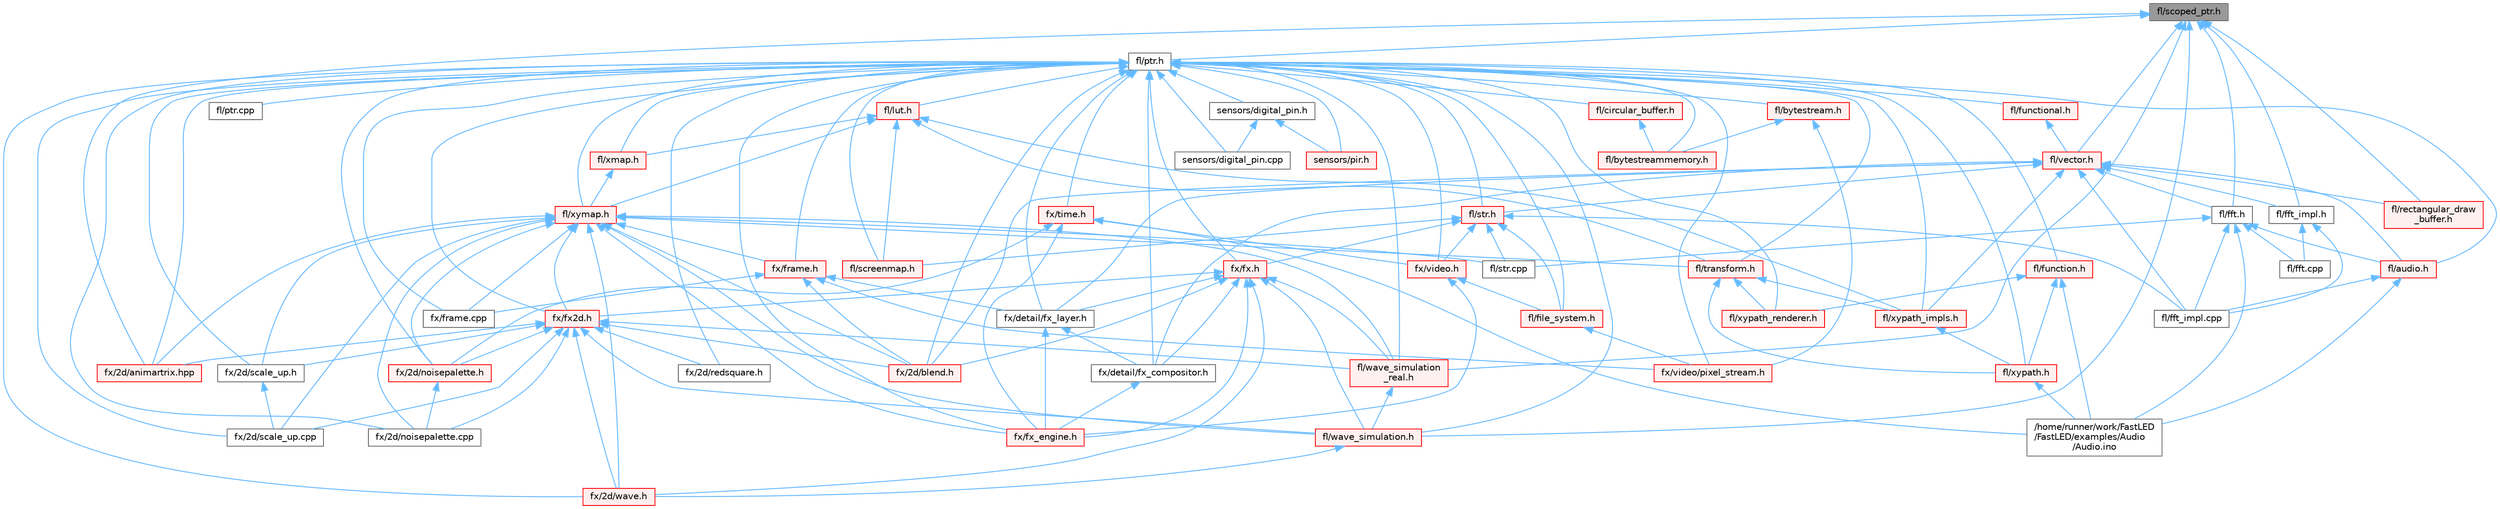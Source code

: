 digraph "fl/scoped_ptr.h"
{
 // INTERACTIVE_SVG=YES
 // LATEX_PDF_SIZE
  bgcolor="transparent";
  edge [fontname=Helvetica,fontsize=10,labelfontname=Helvetica,labelfontsize=10];
  node [fontname=Helvetica,fontsize=10,shape=box,height=0.2,width=0.4];
  Node1 [id="Node000001",label="fl/scoped_ptr.h",height=0.2,width=0.4,color="gray40", fillcolor="grey60", style="filled", fontcolor="black",tooltip=" "];
  Node1 -> Node2 [id="edge1_Node000001_Node000002",dir="back",color="steelblue1",style="solid",tooltip=" "];
  Node2 [id="Node000002",label="fl/fft.h",height=0.2,width=0.4,color="grey40", fillcolor="white", style="filled",URL="$d7/d76/fft_8h.html",tooltip=" "];
  Node2 -> Node3 [id="edge2_Node000002_Node000003",dir="back",color="steelblue1",style="solid",tooltip=" "];
  Node3 [id="Node000003",label="/home/runner/work/FastLED\l/FastLED/examples/Audio\l/Audio.ino",height=0.2,width=0.4,color="grey40", fillcolor="white", style="filled",URL="$dc/d5d/_audio_8ino.html",tooltip=" "];
  Node2 -> Node4 [id="edge3_Node000002_Node000004",dir="back",color="steelblue1",style="solid",tooltip=" "];
  Node4 [id="Node000004",label="fl/audio.h",height=0.2,width=0.4,color="red", fillcolor="#FFF0F0", style="filled",URL="$da/d09/audio_8h.html",tooltip=" "];
  Node4 -> Node3 [id="edge4_Node000004_Node000003",dir="back",color="steelblue1",style="solid",tooltip=" "];
  Node4 -> Node7 [id="edge5_Node000004_Node000007",dir="back",color="steelblue1",style="solid",tooltip=" "];
  Node7 [id="Node000007",label="fl/fft_impl.cpp",height=0.2,width=0.4,color="grey40", fillcolor="white", style="filled",URL="$d1/dff/fft__impl_8cpp.html",tooltip=" "];
  Node2 -> Node37 [id="edge6_Node000002_Node000037",dir="back",color="steelblue1",style="solid",tooltip=" "];
  Node37 [id="Node000037",label="fl/fft.cpp",height=0.2,width=0.4,color="grey40", fillcolor="white", style="filled",URL="$db/d03/fft_8cpp.html",tooltip=" "];
  Node2 -> Node7 [id="edge7_Node000002_Node000007",dir="back",color="steelblue1",style="solid",tooltip=" "];
  Node2 -> Node38 [id="edge8_Node000002_Node000038",dir="back",color="steelblue1",style="solid",tooltip=" "];
  Node38 [id="Node000038",label="fl/str.cpp",height=0.2,width=0.4,color="grey40", fillcolor="white", style="filled",URL="$d1/d1f/str_8cpp.html",tooltip=" "];
  Node1 -> Node39 [id="edge9_Node000001_Node000039",dir="back",color="steelblue1",style="solid",tooltip=" "];
  Node39 [id="Node000039",label="fl/fft_impl.h",height=0.2,width=0.4,color="grey40", fillcolor="white", style="filled",URL="$df/d73/fft__impl_8h.html",tooltip=" "];
  Node39 -> Node37 [id="edge10_Node000039_Node000037",dir="back",color="steelblue1",style="solid",tooltip=" "];
  Node39 -> Node7 [id="edge11_Node000039_Node000007",dir="back",color="steelblue1",style="solid",tooltip=" "];
  Node1 -> Node40 [id="edge12_Node000001_Node000040",dir="back",color="steelblue1",style="solid",tooltip=" "];
  Node40 [id="Node000040",label="fl/ptr.h",height=0.2,width=0.4,color="grey40", fillcolor="white", style="filled",URL="$dd/d98/ptr_8h.html",tooltip=" "];
  Node40 -> Node4 [id="edge13_Node000040_Node000004",dir="back",color="steelblue1",style="solid",tooltip=" "];
  Node40 -> Node41 [id="edge14_Node000040_Node000041",dir="back",color="steelblue1",style="solid",tooltip=" "];
  Node41 [id="Node000041",label="fl/bytestream.h",height=0.2,width=0.4,color="red", fillcolor="#FFF0F0", style="filled",URL="$dd/d2b/bytestream_8h.html",tooltip=" "];
  Node41 -> Node42 [id="edge15_Node000041_Node000042",dir="back",color="steelblue1",style="solid",tooltip=" "];
  Node42 [id="Node000042",label="fl/bytestreammemory.h",height=0.2,width=0.4,color="red", fillcolor="#FFF0F0", style="filled",URL="$d1/d24/bytestreammemory_8h.html",tooltip=" "];
  Node41 -> Node45 [id="edge16_Node000041_Node000045",dir="back",color="steelblue1",style="solid",tooltip=" "];
  Node45 [id="Node000045",label="fx/video/pixel_stream.h",height=0.2,width=0.4,color="red", fillcolor="#FFF0F0", style="filled",URL="$d3/dfa/pixel__stream_8h.html",tooltip=" "];
  Node40 -> Node42 [id="edge17_Node000040_Node000042",dir="back",color="steelblue1",style="solid",tooltip=" "];
  Node40 -> Node51 [id="edge18_Node000040_Node000051",dir="back",color="steelblue1",style="solid",tooltip=" "];
  Node51 [id="Node000051",label="fl/circular_buffer.h",height=0.2,width=0.4,color="red", fillcolor="#FFF0F0", style="filled",URL="$d9/d43/circular__buffer_8h.html",tooltip=" "];
  Node51 -> Node42 [id="edge19_Node000051_Node000042",dir="back",color="steelblue1",style="solid",tooltip=" "];
  Node40 -> Node52 [id="edge20_Node000040_Node000052",dir="back",color="steelblue1",style="solid",tooltip=" "];
  Node52 [id="Node000052",label="fl/file_system.h",height=0.2,width=0.4,color="red", fillcolor="#FFF0F0", style="filled",URL="$d6/d8d/file__system_8h.html",tooltip=" "];
  Node52 -> Node45 [id="edge21_Node000052_Node000045",dir="back",color="steelblue1",style="solid",tooltip=" "];
  Node40 -> Node54 [id="edge22_Node000040_Node000054",dir="back",color="steelblue1",style="solid",tooltip=" "];
  Node54 [id="Node000054",label="fl/function.h",height=0.2,width=0.4,color="red", fillcolor="#FFF0F0", style="filled",URL="$dd/d67/function_8h.html",tooltip=" "];
  Node54 -> Node3 [id="edge23_Node000054_Node000003",dir="back",color="steelblue1",style="solid",tooltip=" "];
  Node54 -> Node68 [id="edge24_Node000054_Node000068",dir="back",color="steelblue1",style="solid",tooltip=" "];
  Node68 [id="Node000068",label="fl/xypath.h",height=0.2,width=0.4,color="red", fillcolor="#FFF0F0", style="filled",URL="$d5/df2/xypath_8h.html",tooltip=" "];
  Node68 -> Node3 [id="edge25_Node000068_Node000003",dir="back",color="steelblue1",style="solid",tooltip=" "];
  Node54 -> Node75 [id="edge26_Node000054_Node000075",dir="back",color="steelblue1",style="solid",tooltip=" "];
  Node75 [id="Node000075",label="fl/xypath_renderer.h",height=0.2,width=0.4,color="red", fillcolor="#FFF0F0", style="filled",URL="$d2/d88/xypath__renderer_8h.html",tooltip=" "];
  Node40 -> Node76 [id="edge27_Node000040_Node000076",dir="back",color="steelblue1",style="solid",tooltip=" "];
  Node76 [id="Node000076",label="fl/functional.h",height=0.2,width=0.4,color="red", fillcolor="#FFF0F0", style="filled",URL="$d8/dea/functional_8h.html",tooltip=" "];
  Node76 -> Node78 [id="edge28_Node000076_Node000078",dir="back",color="steelblue1",style="solid",tooltip=" "];
  Node78 [id="Node000078",label="fl/vector.h",height=0.2,width=0.4,color="red", fillcolor="#FFF0F0", style="filled",URL="$d6/d68/vector_8h.html",tooltip=" "];
  Node78 -> Node4 [id="edge29_Node000078_Node000004",dir="back",color="steelblue1",style="solid",tooltip=" "];
  Node78 -> Node2 [id="edge30_Node000078_Node000002",dir="back",color="steelblue1",style="solid",tooltip=" "];
  Node78 -> Node7 [id="edge31_Node000078_Node000007",dir="back",color="steelblue1",style="solid",tooltip=" "];
  Node78 -> Node39 [id="edge32_Node000078_Node000039",dir="back",color="steelblue1",style="solid",tooltip=" "];
  Node78 -> Node198 [id="edge33_Node000078_Node000198",dir="back",color="steelblue1",style="solid",tooltip=" "];
  Node198 [id="Node000198",label="fl/rectangular_draw\l_buffer.h",height=0.2,width=0.4,color="red", fillcolor="#FFF0F0", style="filled",URL="$d9/df3/rectangular__draw__buffer_8h.html",tooltip=" "];
  Node78 -> Node204 [id="edge34_Node000078_Node000204",dir="back",color="steelblue1",style="solid",tooltip=" "];
  Node204 [id="Node000204",label="fl/str.h",height=0.2,width=0.4,color="red", fillcolor="#FFF0F0", style="filled",URL="$d1/d93/str_8h.html",tooltip=" "];
  Node204 -> Node7 [id="edge35_Node000204_Node000007",dir="back",color="steelblue1",style="solid",tooltip=" "];
  Node204 -> Node52 [id="edge36_Node000204_Node000052",dir="back",color="steelblue1",style="solid",tooltip=" "];
  Node204 -> Node201 [id="edge37_Node000204_Node000201",dir="back",color="steelblue1",style="solid",tooltip=" "];
  Node201 [id="Node000201",label="fl/screenmap.h",height=0.2,width=0.4,color="red", fillcolor="#FFF0F0", style="filled",URL="$d7/d97/screenmap_8h.html",tooltip=" "];
  Node204 -> Node38 [id="edge38_Node000204_Node000038",dir="back",color="steelblue1",style="solid",tooltip=" "];
  Node204 -> Node263 [id="edge39_Node000204_Node000263",dir="back",color="steelblue1",style="solid",tooltip=" "];
  Node263 [id="Node000263",label="fx/fx.h",height=0.2,width=0.4,color="red", fillcolor="#FFF0F0", style="filled",URL="$df/d44/src_2fx_2fx_8h.html",tooltip=" "];
  Node263 -> Node190 [id="edge40_Node000263_Node000190",dir="back",color="steelblue1",style="solid",tooltip=" "];
  Node190 [id="Node000190",label="fl/wave_simulation.h",height=0.2,width=0.4,color="red", fillcolor="#FFF0F0", style="filled",URL="$dc/d36/wave__simulation_8h.html",tooltip=" "];
  Node190 -> Node62 [id="edge41_Node000190_Node000062",dir="back",color="steelblue1",style="solid",tooltip=" "];
  Node62 [id="Node000062",label="fx/2d/wave.h",height=0.2,width=0.4,color="red", fillcolor="#FFF0F0", style="filled",URL="$de/de9/src_2fx_22d_2wave_8h.html",tooltip=" "];
  Node263 -> Node232 [id="edge42_Node000263_Node000232",dir="back",color="steelblue1",style="solid",tooltip=" "];
  Node232 [id="Node000232",label="fl/wave_simulation\l_real.h",height=0.2,width=0.4,color="red", fillcolor="#FFF0F0", style="filled",URL="$dd/d8e/wave__simulation__real_8h.html",tooltip=" "];
  Node232 -> Node190 [id="edge43_Node000232_Node000190",dir="back",color="steelblue1",style="solid",tooltip=" "];
  Node263 -> Node235 [id="edge44_Node000263_Node000235",dir="back",color="steelblue1",style="solid",tooltip=" "];
  Node235 [id="Node000235",label="fx/2d/blend.h",height=0.2,width=0.4,color="red", fillcolor="#FFF0F0", style="filled",URL="$d8/d4e/blend_8h.html",tooltip=" "];
  Node263 -> Node62 [id="edge45_Node000263_Node000062",dir="back",color="steelblue1",style="solid",tooltip=" "];
  Node263 -> Node239 [id="edge46_Node000263_Node000239",dir="back",color="steelblue1",style="solid",tooltip=" "];
  Node239 [id="Node000239",label="fx/detail/fx_compositor.h",height=0.2,width=0.4,color="grey40", fillcolor="white", style="filled",URL="$d5/d6b/fx__compositor_8h.html",tooltip=" "];
  Node239 -> Node30 [id="edge47_Node000239_Node000030",dir="back",color="steelblue1",style="solid",tooltip=" "];
  Node30 [id="Node000030",label="fx/fx_engine.h",height=0.2,width=0.4,color="red", fillcolor="#FFF0F0", style="filled",URL="$d9/d3c/fx__engine_8h.html",tooltip=" "];
  Node263 -> Node238 [id="edge48_Node000263_Node000238",dir="back",color="steelblue1",style="solid",tooltip=" "];
  Node238 [id="Node000238",label="fx/detail/fx_layer.h",height=0.2,width=0.4,color="grey40", fillcolor="white", style="filled",URL="$d7/d2f/fx__layer_8h.html",tooltip=" "];
  Node238 -> Node239 [id="edge49_Node000238_Node000239",dir="back",color="steelblue1",style="solid",tooltip=" "];
  Node238 -> Node30 [id="edge50_Node000238_Node000030",dir="back",color="steelblue1",style="solid",tooltip=" "];
  Node263 -> Node240 [id="edge51_Node000263_Node000240",dir="back",color="steelblue1",style="solid",tooltip=" "];
  Node240 [id="Node000240",label="fx/fx2d.h",height=0.2,width=0.4,color="red", fillcolor="#FFF0F0", style="filled",URL="$d9/d43/fx2d_8h.html",tooltip=" "];
  Node240 -> Node190 [id="edge52_Node000240_Node000190",dir="back",color="steelblue1",style="solid",tooltip=" "];
  Node240 -> Node232 [id="edge53_Node000240_Node000232",dir="back",color="steelblue1",style="solid",tooltip=" "];
  Node240 -> Node234 [id="edge54_Node000240_Node000234",dir="back",color="steelblue1",style="solid",tooltip=" "];
  Node234 [id="Node000234",label="fx/2d/animartrix.hpp",height=0.2,width=0.4,color="red", fillcolor="#FFF0F0", style="filled",URL="$d3/dc3/animartrix_8hpp.html",tooltip=" "];
  Node240 -> Node235 [id="edge55_Node000240_Node000235",dir="back",color="steelblue1",style="solid",tooltip=" "];
  Node240 -> Node163 [id="edge56_Node000240_Node000163",dir="back",color="steelblue1",style="solid",tooltip=" "];
  Node163 [id="Node000163",label="fx/2d/noisepalette.cpp",height=0.2,width=0.4,color="grey40", fillcolor="white", style="filled",URL="$d6/d66/noisepalette_8cpp.html",tooltip=" "];
  Node240 -> Node164 [id="edge57_Node000240_Node000164",dir="back",color="steelblue1",style="solid",tooltip=" "];
  Node164 [id="Node000164",label="fx/2d/noisepalette.h",height=0.2,width=0.4,color="red", fillcolor="#FFF0F0", style="filled",URL="$d6/dc7/noisepalette_8h.html",tooltip="Demonstrates how to mix noise generation with color palettes on a 2D LED matrix."];
  Node164 -> Node163 [id="edge58_Node000164_Node000163",dir="back",color="steelblue1",style="solid",tooltip=" "];
  Node240 -> Node165 [id="edge59_Node000240_Node000165",dir="back",color="steelblue1",style="solid",tooltip=" "];
  Node165 [id="Node000165",label="fx/2d/redsquare.h",height=0.2,width=0.4,color="grey40", fillcolor="white", style="filled",URL="$d3/db8/redsquare_8h.html",tooltip=" "];
  Node240 -> Node166 [id="edge60_Node000240_Node000166",dir="back",color="steelblue1",style="solid",tooltip=" "];
  Node166 [id="Node000166",label="fx/2d/scale_up.cpp",height=0.2,width=0.4,color="grey40", fillcolor="white", style="filled",URL="$dc/d8c/scale__up_8cpp.html",tooltip=" "];
  Node240 -> Node222 [id="edge61_Node000240_Node000222",dir="back",color="steelblue1",style="solid",tooltip=" "];
  Node222 [id="Node000222",label="fx/2d/scale_up.h",height=0.2,width=0.4,color="grey40", fillcolor="white", style="filled",URL="$d2/d74/scale__up_8h.html",tooltip="Expands a grid using bilinear interpolation and scaling up."];
  Node222 -> Node166 [id="edge62_Node000222_Node000166",dir="back",color="steelblue1",style="solid",tooltip=" "];
  Node240 -> Node62 [id="edge63_Node000240_Node000062",dir="back",color="steelblue1",style="solid",tooltip=" "];
  Node263 -> Node30 [id="edge64_Node000263_Node000030",dir="back",color="steelblue1",style="solid",tooltip=" "];
  Node204 -> Node242 [id="edge65_Node000204_Node000242",dir="back",color="steelblue1",style="solid",tooltip=" "];
  Node242 [id="Node000242",label="fx/video.h",height=0.2,width=0.4,color="red", fillcolor="#FFF0F0", style="filled",URL="$dd/d78/video_8h.html",tooltip=" "];
  Node242 -> Node52 [id="edge66_Node000242_Node000052",dir="back",color="steelblue1",style="solid",tooltip=" "];
  Node242 -> Node30 [id="edge67_Node000242_Node000030",dir="back",color="steelblue1",style="solid",tooltip=" "];
  Node78 -> Node216 [id="edge68_Node000078_Node000216",dir="back",color="steelblue1",style="solid",tooltip=" "];
  Node216 [id="Node000216",label="fl/xypath_impls.h",height=0.2,width=0.4,color="red", fillcolor="#FFF0F0", style="filled",URL="$d8/d5f/xypath__impls_8h.html",tooltip=" "];
  Node216 -> Node68 [id="edge69_Node000216_Node000068",dir="back",color="steelblue1",style="solid",tooltip=" "];
  Node78 -> Node235 [id="edge70_Node000078_Node000235",dir="back",color="steelblue1",style="solid",tooltip=" "];
  Node78 -> Node239 [id="edge71_Node000078_Node000239",dir="back",color="steelblue1",style="solid",tooltip=" "];
  Node78 -> Node238 [id="edge72_Node000078_Node000238",dir="back",color="steelblue1",style="solid",tooltip=" "];
  Node40 -> Node213 [id="edge73_Node000040_Node000213",dir="back",color="steelblue1",style="solid",tooltip=" "];
  Node213 [id="Node000213",label="fl/lut.h",height=0.2,width=0.4,color="red", fillcolor="#FFF0F0", style="filled",URL="$db/d54/lut_8h.html",tooltip=" "];
  Node213 -> Node201 [id="edge74_Node000213_Node000201",dir="back",color="steelblue1",style="solid",tooltip=" "];
  Node213 -> Node215 [id="edge75_Node000213_Node000215",dir="back",color="steelblue1",style="solid",tooltip=" "];
  Node215 [id="Node000215",label="fl/transform.h",height=0.2,width=0.4,color="red", fillcolor="#FFF0F0", style="filled",URL="$d2/d80/transform_8h.html",tooltip=" "];
  Node215 -> Node68 [id="edge76_Node000215_Node000068",dir="back",color="steelblue1",style="solid",tooltip=" "];
  Node215 -> Node216 [id="edge77_Node000215_Node000216",dir="back",color="steelblue1",style="solid",tooltip=" "];
  Node215 -> Node75 [id="edge78_Node000215_Node000075",dir="back",color="steelblue1",style="solid",tooltip=" "];
  Node213 -> Node217 [id="edge79_Node000213_Node000217",dir="back",color="steelblue1",style="solid",tooltip=" "];
  Node217 [id="Node000217",label="fl/xmap.h",height=0.2,width=0.4,color="red", fillcolor="#FFF0F0", style="filled",URL="$dd/dcc/xmap_8h.html",tooltip=" "];
  Node217 -> Node219 [id="edge80_Node000217_Node000219",dir="back",color="steelblue1",style="solid",tooltip=" "];
  Node219 [id="Node000219",label="fl/xymap.h",height=0.2,width=0.4,color="red", fillcolor="#FFF0F0", style="filled",URL="$da/d61/xymap_8h.html",tooltip=" "];
  Node219 -> Node38 [id="edge81_Node000219_Node000038",dir="back",color="steelblue1",style="solid",tooltip=" "];
  Node219 -> Node215 [id="edge82_Node000219_Node000215",dir="back",color="steelblue1",style="solid",tooltip=" "];
  Node219 -> Node190 [id="edge83_Node000219_Node000190",dir="back",color="steelblue1",style="solid",tooltip=" "];
  Node219 -> Node232 [id="edge84_Node000219_Node000232",dir="back",color="steelblue1",style="solid",tooltip=" "];
  Node219 -> Node234 [id="edge85_Node000219_Node000234",dir="back",color="steelblue1",style="solid",tooltip=" "];
  Node219 -> Node235 [id="edge86_Node000219_Node000235",dir="back",color="steelblue1",style="solid",tooltip=" "];
  Node219 -> Node163 [id="edge87_Node000219_Node000163",dir="back",color="steelblue1",style="solid",tooltip=" "];
  Node219 -> Node164 [id="edge88_Node000219_Node000164",dir="back",color="steelblue1",style="solid",tooltip=" "];
  Node219 -> Node166 [id="edge89_Node000219_Node000166",dir="back",color="steelblue1",style="solid",tooltip=" "];
  Node219 -> Node222 [id="edge90_Node000219_Node000222",dir="back",color="steelblue1",style="solid",tooltip=" "];
  Node219 -> Node62 [id="edge91_Node000219_Node000062",dir="back",color="steelblue1",style="solid",tooltip=" "];
  Node219 -> Node236 [id="edge92_Node000219_Node000236",dir="back",color="steelblue1",style="solid",tooltip=" "];
  Node236 [id="Node000236",label="fx/frame.cpp",height=0.2,width=0.4,color="grey40", fillcolor="white", style="filled",URL="$da/d14/frame_8cpp.html",tooltip=" "];
  Node219 -> Node237 [id="edge93_Node000219_Node000237",dir="back",color="steelblue1",style="solid",tooltip=" "];
  Node237 [id="Node000237",label="fx/frame.h",height=0.2,width=0.4,color="red", fillcolor="#FFF0F0", style="filled",URL="$df/d7d/frame_8h.html",tooltip=" "];
  Node237 -> Node235 [id="edge94_Node000237_Node000235",dir="back",color="steelblue1",style="solid",tooltip=" "];
  Node237 -> Node238 [id="edge95_Node000237_Node000238",dir="back",color="steelblue1",style="solid",tooltip=" "];
  Node237 -> Node236 [id="edge96_Node000237_Node000236",dir="back",color="steelblue1",style="solid",tooltip=" "];
  Node237 -> Node45 [id="edge97_Node000237_Node000045",dir="back",color="steelblue1",style="solid",tooltip=" "];
  Node219 -> Node240 [id="edge98_Node000219_Node000240",dir="back",color="steelblue1",style="solid",tooltip=" "];
  Node219 -> Node30 [id="edge99_Node000219_Node000030",dir="back",color="steelblue1",style="solid",tooltip=" "];
  Node213 -> Node219 [id="edge100_Node000213_Node000219",dir="back",color="steelblue1",style="solid",tooltip=" "];
  Node213 -> Node216 [id="edge101_Node000213_Node000216",dir="back",color="steelblue1",style="solid",tooltip=" "];
  Node40 -> Node265 [id="edge102_Node000040_Node000265",dir="back",color="steelblue1",style="solid",tooltip=" "];
  Node265 [id="Node000265",label="fl/ptr.cpp",height=0.2,width=0.4,color="grey40", fillcolor="white", style="filled",URL="$df/dc6/ptr_8cpp.html",tooltip=" "];
  Node40 -> Node201 [id="edge103_Node000040_Node000201",dir="back",color="steelblue1",style="solid",tooltip=" "];
  Node40 -> Node204 [id="edge104_Node000040_Node000204",dir="back",color="steelblue1",style="solid",tooltip=" "];
  Node40 -> Node215 [id="edge105_Node000040_Node000215",dir="back",color="steelblue1",style="solid",tooltip=" "];
  Node40 -> Node190 [id="edge106_Node000040_Node000190",dir="back",color="steelblue1",style="solid",tooltip=" "];
  Node40 -> Node232 [id="edge107_Node000040_Node000232",dir="back",color="steelblue1",style="solid",tooltip=" "];
  Node40 -> Node217 [id="edge108_Node000040_Node000217",dir="back",color="steelblue1",style="solid",tooltip=" "];
  Node40 -> Node219 [id="edge109_Node000040_Node000219",dir="back",color="steelblue1",style="solid",tooltip=" "];
  Node40 -> Node68 [id="edge110_Node000040_Node000068",dir="back",color="steelblue1",style="solid",tooltip=" "];
  Node40 -> Node216 [id="edge111_Node000040_Node000216",dir="back",color="steelblue1",style="solid",tooltip=" "];
  Node40 -> Node75 [id="edge112_Node000040_Node000075",dir="back",color="steelblue1",style="solid",tooltip=" "];
  Node40 -> Node234 [id="edge113_Node000040_Node000234",dir="back",color="steelblue1",style="solid",tooltip=" "];
  Node40 -> Node235 [id="edge114_Node000040_Node000235",dir="back",color="steelblue1",style="solid",tooltip=" "];
  Node40 -> Node163 [id="edge115_Node000040_Node000163",dir="back",color="steelblue1",style="solid",tooltip=" "];
  Node40 -> Node164 [id="edge116_Node000040_Node000164",dir="back",color="steelblue1",style="solid",tooltip=" "];
  Node40 -> Node165 [id="edge117_Node000040_Node000165",dir="back",color="steelblue1",style="solid",tooltip=" "];
  Node40 -> Node166 [id="edge118_Node000040_Node000166",dir="back",color="steelblue1",style="solid",tooltip=" "];
  Node40 -> Node222 [id="edge119_Node000040_Node000222",dir="back",color="steelblue1",style="solid",tooltip=" "];
  Node40 -> Node62 [id="edge120_Node000040_Node000062",dir="back",color="steelblue1",style="solid",tooltip=" "];
  Node40 -> Node239 [id="edge121_Node000040_Node000239",dir="back",color="steelblue1",style="solid",tooltip=" "];
  Node40 -> Node238 [id="edge122_Node000040_Node000238",dir="back",color="steelblue1",style="solid",tooltip=" "];
  Node40 -> Node236 [id="edge123_Node000040_Node000236",dir="back",color="steelblue1",style="solid",tooltip=" "];
  Node40 -> Node237 [id="edge124_Node000040_Node000237",dir="back",color="steelblue1",style="solid",tooltip=" "];
  Node40 -> Node263 [id="edge125_Node000040_Node000263",dir="back",color="steelblue1",style="solid",tooltip=" "];
  Node40 -> Node240 [id="edge126_Node000040_Node000240",dir="back",color="steelblue1",style="solid",tooltip=" "];
  Node40 -> Node30 [id="edge127_Node000040_Node000030",dir="back",color="steelblue1",style="solid",tooltip=" "];
  Node40 -> Node266 [id="edge128_Node000040_Node000266",dir="back",color="steelblue1",style="solid",tooltip=" "];
  Node266 [id="Node000266",label="fx/time.h",height=0.2,width=0.4,color="red", fillcolor="#FFF0F0", style="filled",URL="$de/df7/time_8h.html",tooltip=" "];
  Node266 -> Node3 [id="edge129_Node000266_Node000003",dir="back",color="steelblue1",style="solid",tooltip=" "];
  Node266 -> Node164 [id="edge130_Node000266_Node000164",dir="back",color="steelblue1",style="solid",tooltip=" "];
  Node266 -> Node30 [id="edge131_Node000266_Node000030",dir="back",color="steelblue1",style="solid",tooltip=" "];
  Node266 -> Node242 [id="edge132_Node000266_Node000242",dir="back",color="steelblue1",style="solid",tooltip=" "];
  Node40 -> Node242 [id="edge133_Node000040_Node000242",dir="back",color="steelblue1",style="solid",tooltip=" "];
  Node40 -> Node45 [id="edge134_Node000040_Node000045",dir="back",color="steelblue1",style="solid",tooltip=" "];
  Node40 -> Node32 [id="edge135_Node000040_Node000032",dir="back",color="steelblue1",style="solid",tooltip=" "];
  Node32 [id="Node000032",label="sensors/digital_pin.cpp",height=0.2,width=0.4,color="grey40", fillcolor="white", style="filled",URL="$de/d2b/digital__pin_8cpp.html",tooltip=" "];
  Node40 -> Node33 [id="edge136_Node000040_Node000033",dir="back",color="steelblue1",style="solid",tooltip=" "];
  Node33 [id="Node000033",label="sensors/digital_pin.h",height=0.2,width=0.4,color="grey40", fillcolor="white", style="filled",URL="$dd/d83/digital__pin_8h.html",tooltip=" "];
  Node33 -> Node32 [id="edge137_Node000033_Node000032",dir="back",color="steelblue1",style="solid",tooltip=" "];
  Node33 -> Node34 [id="edge138_Node000033_Node000034",dir="back",color="steelblue1",style="solid",tooltip=" "];
  Node34 [id="Node000034",label="sensors/pir.h",height=0.2,width=0.4,color="red", fillcolor="#FFF0F0", style="filled",URL="$d9/dd3/pir_8h.html",tooltip=" "];
  Node40 -> Node34 [id="edge139_Node000040_Node000034",dir="back",color="steelblue1",style="solid",tooltip=" "];
  Node1 -> Node198 [id="edge140_Node000001_Node000198",dir="back",color="steelblue1",style="solid",tooltip=" "];
  Node1 -> Node78 [id="edge141_Node000001_Node000078",dir="back",color="steelblue1",style="solid",tooltip=" "];
  Node1 -> Node190 [id="edge142_Node000001_Node000190",dir="back",color="steelblue1",style="solid",tooltip=" "];
  Node1 -> Node232 [id="edge143_Node000001_Node000232",dir="back",color="steelblue1",style="solid",tooltip=" "];
  Node1 -> Node234 [id="edge144_Node000001_Node000234",dir="back",color="steelblue1",style="solid",tooltip=" "];
}
